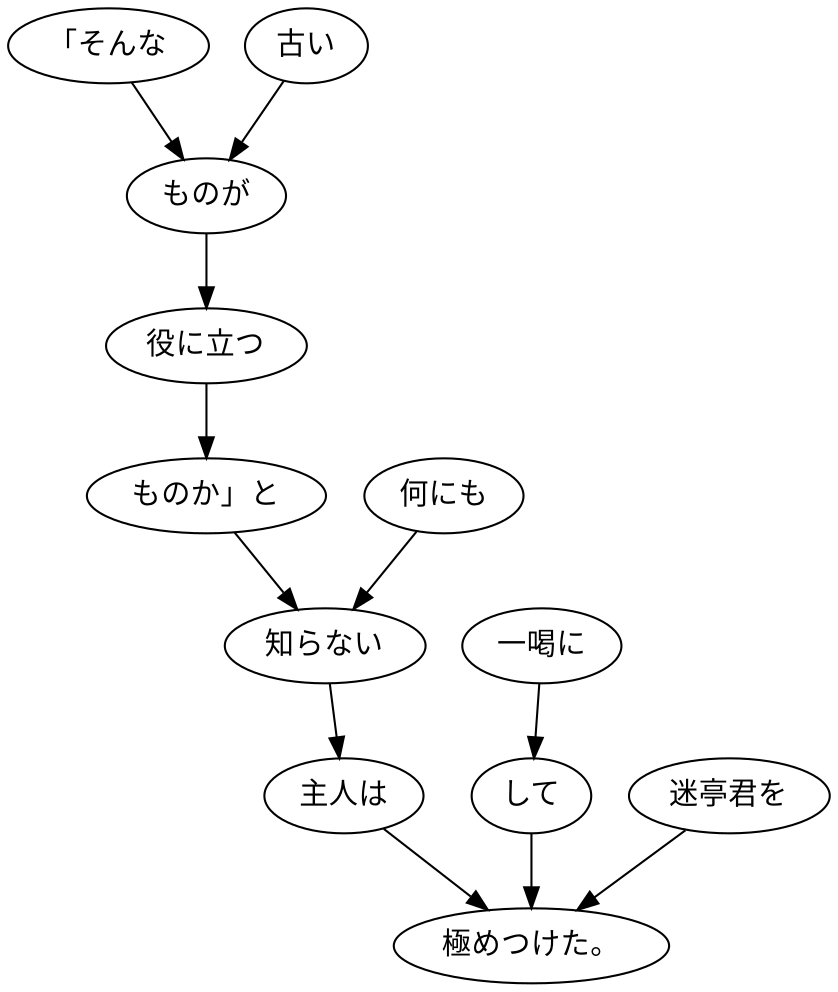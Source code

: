 digraph graph7750 {
	node0 [label="「そんな"];
	node1 [label="古い"];
	node2 [label="ものが"];
	node3 [label="役に立つ"];
	node4 [label="ものか」と"];
	node5 [label="何にも"];
	node6 [label="知らない"];
	node7 [label="主人は"];
	node8 [label="一喝に"];
	node9 [label="して"];
	node10 [label="迷亭君を"];
	node11 [label="極めつけた。"];
	node0 -> node2;
	node1 -> node2;
	node2 -> node3;
	node3 -> node4;
	node4 -> node6;
	node5 -> node6;
	node6 -> node7;
	node7 -> node11;
	node8 -> node9;
	node9 -> node11;
	node10 -> node11;
}
